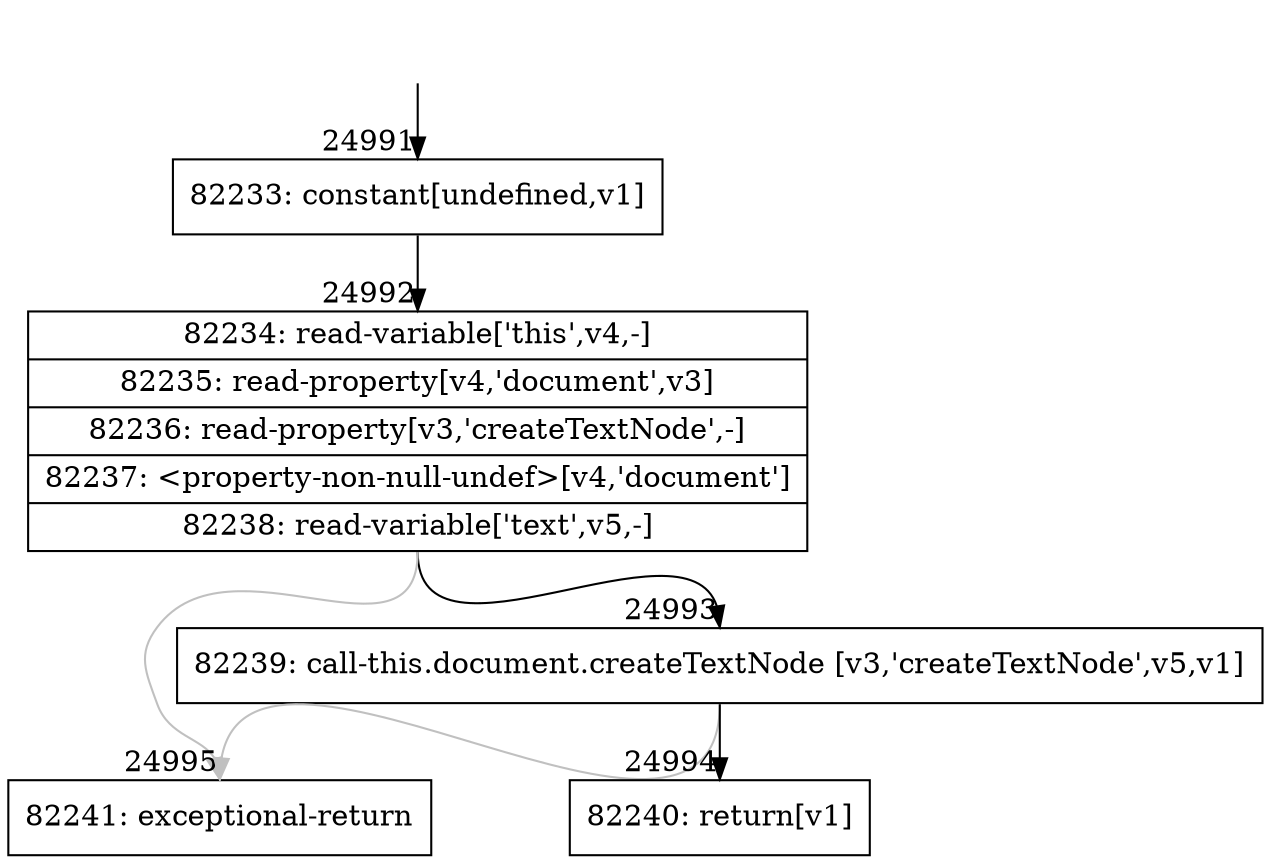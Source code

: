 digraph {
rankdir="TD"
BB_entry2201[shape=none,label=""];
BB_entry2201 -> BB24991 [tailport=s, headport=n, headlabel="    24991"]
BB24991 [shape=record label="{82233: constant[undefined,v1]}" ] 
BB24991 -> BB24992 [tailport=s, headport=n, headlabel="      24992"]
BB24992 [shape=record label="{82234: read-variable['this',v4,-]|82235: read-property[v4,'document',v3]|82236: read-property[v3,'createTextNode',-]|82237: \<property-non-null-undef\>[v4,'document']|82238: read-variable['text',v5,-]}" ] 
BB24992 -> BB24993 [tailport=s, headport=n, headlabel="      24993"]
BB24992 -> BB24995 [tailport=s, headport=n, color=gray, headlabel="      24995"]
BB24993 [shape=record label="{82239: call-this.document.createTextNode [v3,'createTextNode',v5,v1]}" ] 
BB24993 -> BB24994 [tailport=s, headport=n, headlabel="      24994"]
BB24993 -> BB24995 [tailport=s, headport=n, color=gray]
BB24994 [shape=record label="{82240: return[v1]}" ] 
BB24995 [shape=record label="{82241: exceptional-return}" ] 
//#$~ 46620
}

